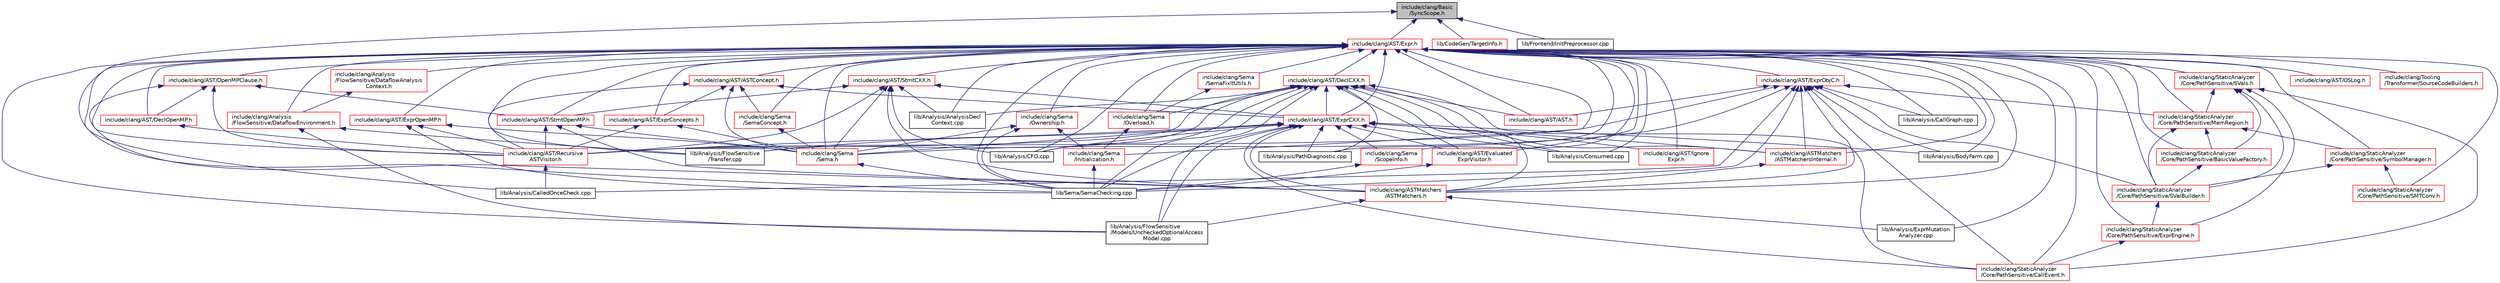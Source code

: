 digraph "include/clang/Basic/SyncScope.h"
{
 // LATEX_PDF_SIZE
  bgcolor="transparent";
  edge [fontname="Helvetica",fontsize="10",labelfontname="Helvetica",labelfontsize="10"];
  node [fontname="Helvetica",fontsize="10",shape=record];
  Node1 [label="include/clang/Basic\l/SyncScope.h",height=0.2,width=0.4,color="black", fillcolor="grey75", style="filled", fontcolor="black",tooltip=" "];
  Node1 -> Node2 [dir="back",color="midnightblue",fontsize="10",style="solid",fontname="Helvetica"];
  Node2 [label="include/clang/AST/Expr.h",height=0.2,width=0.4,color="red",URL="$Expr_8h.html",tooltip=" "];
  Node2 -> Node3 [dir="back",color="midnightblue",fontsize="10",style="solid",fontname="Helvetica"];
  Node3 [label="include/clang/Analysis\l/FlowSensitive/DataflowAnalysis\lContext.h",height=0.2,width=0.4,color="red",URL="$DataflowAnalysisContext_8h.html",tooltip=" "];
  Node3 -> Node4 [dir="back",color="midnightblue",fontsize="10",style="solid",fontname="Helvetica"];
  Node4 [label="include/clang/Analysis\l/FlowSensitive/DataflowEnvironment.h",height=0.2,width=0.4,color="red",URL="$DataflowEnvironment_8h.html",tooltip=" "];
  Node4 -> Node10 [dir="back",color="midnightblue",fontsize="10",style="solid",fontname="Helvetica"];
  Node10 [label="lib/Analysis/FlowSensitive\l/Models/UncheckedOptionalAccess\lModel.cpp",height=0.2,width=0.4,color="black",URL="$UncheckedOptionalAccessModel_8cpp.html",tooltip=" "];
  Node4 -> Node12 [dir="back",color="midnightblue",fontsize="10",style="solid",fontname="Helvetica"];
  Node12 [label="lib/Analysis/FlowSensitive\l/Transfer.cpp",height=0.2,width=0.4,color="black",URL="$Transfer_8cpp.html",tooltip=" "];
  Node2 -> Node4 [dir="back",color="midnightblue",fontsize="10",style="solid",fontname="Helvetica"];
  Node2 -> Node20 [dir="back",color="midnightblue",fontsize="10",style="solid",fontname="Helvetica"];
  Node20 [label="include/clang/AST/AST.h",height=0.2,width=0.4,color="red",URL="$AST_8h.html",tooltip=" "];
  Node2 -> Node35 [dir="back",color="midnightblue",fontsize="10",style="solid",fontname="Helvetica"];
  Node35 [label="include/clang/AST/ASTConcept.h",height=0.2,width=0.4,color="red",URL="$ASTConcept_8h.html",tooltip="This file provides AST data structures related to concepts."];
  Node35 -> Node202 [dir="back",color="midnightblue",fontsize="10",style="solid",fontname="Helvetica"];
  Node202 [label="include/clang/AST/ExprConcepts.h",height=0.2,width=0.4,color="red",URL="$ExprConcepts_8h.html",tooltip=" "];
  Node202 -> Node93 [dir="back",color="midnightblue",fontsize="10",style="solid",fontname="Helvetica"];
  Node93 [label="include/clang/AST/Recursive\lASTVisitor.h",height=0.2,width=0.4,color="red",URL="$RecursiveASTVisitor_8h.html",tooltip=" "];
  Node93 -> Node103 [dir="back",color="midnightblue",fontsize="10",style="solid",fontname="Helvetica"];
  Node103 [label="lib/Analysis/CalledOnceCheck.cpp",height=0.2,width=0.4,color="black",URL="$CalledOnceCheck_8cpp.html",tooltip=" "];
  Node202 -> Node249 [dir="back",color="midnightblue",fontsize="10",style="solid",fontname="Helvetica"];
  Node249 [label="include/clang/Sema\l/Sema.h",height=0.2,width=0.4,color="red",URL="$Sema_8h.html",tooltip=" "];
  Node249 -> Node211 [dir="back",color="midnightblue",fontsize="10",style="solid",fontname="Helvetica"];
  Node211 [label="lib/Sema/SemaChecking.cpp",height=0.2,width=0.4,color="black",URL="$SemaChecking_8cpp.html",tooltip=" "];
  Node35 -> Node323 [dir="back",color="midnightblue",fontsize="10",style="solid",fontname="Helvetica"];
  Node323 [label="include/clang/AST/ExprCXX.h",height=0.2,width=0.4,color="red",URL="$ExprCXX_8h.html",tooltip=" "];
  Node323 -> Node207 [dir="back",color="midnightblue",fontsize="10",style="solid",fontname="Helvetica"];
  Node207 [label="include/clang/AST/Evaluated\lExprVisitor.h",height=0.2,width=0.4,color="red",URL="$EvaluatedExprVisitor_8h.html",tooltip=" "];
  Node207 -> Node211 [dir="back",color="midnightblue",fontsize="10",style="solid",fontname="Helvetica"];
  Node323 -> Node555 [dir="back",color="midnightblue",fontsize="10",style="solid",fontname="Helvetica"];
  Node555 [label="include/clang/AST/Ignore\lExpr.h",height=0.2,width=0.4,color="red",URL="$IgnoreExpr_8h.html",tooltip=" "];
  Node323 -> Node93 [dir="back",color="midnightblue",fontsize="10",style="solid",fontname="Helvetica"];
  Node323 -> Node150 [dir="back",color="midnightblue",fontsize="10",style="solid",fontname="Helvetica"];
  Node150 [label="include/clang/ASTMatchers\l/ASTMatchers.h",height=0.2,width=0.4,color="red",URL="$ASTMatchers_8h.html",tooltip=" "];
  Node150 -> Node22 [dir="back",color="midnightblue",fontsize="10",style="solid",fontname="Helvetica"];
  Node22 [label="lib/Analysis/ExprMutation\lAnalyzer.cpp",height=0.2,width=0.4,color="black",URL="$ExprMutationAnalyzer_8cpp.html",tooltip=" "];
  Node150 -> Node10 [dir="back",color="midnightblue",fontsize="10",style="solid",fontname="Helvetica"];
  Node323 -> Node194 [dir="back",color="midnightblue",fontsize="10",style="solid",fontname="Helvetica"];
  Node194 [label="include/clang/ASTMatchers\l/ASTMatchersInternal.h",height=0.2,width=0.4,color="red",URL="$ASTMatchersInternal_8h.html",tooltip=" "];
  Node194 -> Node150 [dir="back",color="midnightblue",fontsize="10",style="solid",fontname="Helvetica"];
  Node323 -> Node556 [dir="back",color="midnightblue",fontsize="10",style="solid",fontname="Helvetica"];
  Node556 [label="include/clang/Sema\l/ScopeInfo.h",height=0.2,width=0.4,color="red",URL="$ScopeInfo_8h.html",tooltip=" "];
  Node556 -> Node211 [dir="back",color="midnightblue",fontsize="10",style="solid",fontname="Helvetica"];
  Node323 -> Node249 [dir="back",color="midnightblue",fontsize="10",style="solid",fontname="Helvetica"];
  Node323 -> Node364 [dir="back",color="midnightblue",fontsize="10",style="solid",fontname="Helvetica"];
  Node364 [label="include/clang/StaticAnalyzer\l/Core/PathSensitive/CallEvent.h",height=0.2,width=0.4,color="red",URL="$CallEvent_8h.html",tooltip=" "];
  Node323 -> Node558 [dir="back",color="midnightblue",fontsize="10",style="solid",fontname="Helvetica"];
  Node558 [label="lib/Analysis/BodyFarm.cpp",height=0.2,width=0.4,color="black",URL="$BodyFarm_8cpp.html",tooltip=" "];
  Node323 -> Node215 [dir="back",color="midnightblue",fontsize="10",style="solid",fontname="Helvetica"];
  Node215 [label="lib/Analysis/CFG.cpp",height=0.2,width=0.4,color="black",URL="$CFG_8cpp.html",tooltip=" "];
  Node323 -> Node216 [dir="back",color="midnightblue",fontsize="10",style="solid",fontname="Helvetica"];
  Node216 [label="lib/Analysis/Consumed.cpp",height=0.2,width=0.4,color="black",URL="$Consumed_8cpp.html",tooltip=" "];
  Node323 -> Node10 [dir="back",color="midnightblue",fontsize="10",style="solid",fontname="Helvetica"];
  Node323 -> Node12 [dir="back",color="midnightblue",fontsize="10",style="solid",fontname="Helvetica"];
  Node323 -> Node498 [dir="back",color="midnightblue",fontsize="10",style="solid",fontname="Helvetica"];
  Node498 [label="lib/Analysis/PathDiagnostic.cpp",height=0.2,width=0.4,color="black",URL="$PathDiagnostic_8cpp.html",tooltip=" "];
  Node323 -> Node211 [dir="back",color="midnightblue",fontsize="10",style="solid",fontname="Helvetica"];
  Node35 -> Node93 [dir="back",color="midnightblue",fontsize="10",style="solid",fontname="Helvetica"];
  Node35 -> Node249 [dir="back",color="midnightblue",fontsize="10",style="solid",fontname="Helvetica"];
  Node35 -> Node630 [dir="back",color="midnightblue",fontsize="10",style="solid",fontname="Helvetica"];
  Node630 [label="include/clang/Sema\l/SemaConcept.h",height=0.2,width=0.4,color="red",URL="$SemaConcept_8h.html",tooltip=" "];
  Node630 -> Node249 [dir="back",color="midnightblue",fontsize="10",style="solid",fontname="Helvetica"];
  Node2 -> Node646 [dir="back",color="midnightblue",fontsize="10",style="solid",fontname="Helvetica"];
  Node646 [label="include/clang/AST/DeclCXX.h",height=0.2,width=0.4,color="red",URL="$DeclCXX_8h.html",tooltip=" "];
  Node646 -> Node20 [dir="back",color="midnightblue",fontsize="10",style="solid",fontname="Helvetica"];
  Node646 -> Node207 [dir="back",color="midnightblue",fontsize="10",style="solid",fontname="Helvetica"];
  Node646 -> Node323 [dir="back",color="midnightblue",fontsize="10",style="solid",fontname="Helvetica"];
  Node646 -> Node93 [dir="back",color="midnightblue",fontsize="10",style="solid",fontname="Helvetica"];
  Node646 -> Node150 [dir="back",color="midnightblue",fontsize="10",style="solid",fontname="Helvetica"];
  Node646 -> Node194 [dir="back",color="midnightblue",fontsize="10",style="solid",fontname="Helvetica"];
  Node646 -> Node628 [dir="back",color="midnightblue",fontsize="10",style="solid",fontname="Helvetica"];
  Node628 [label="include/clang/Sema\l/Overload.h",height=0.2,width=0.4,color="red",URL="$Overload_8h.html",tooltip=" "];
  Node628 -> Node629 [dir="back",color="midnightblue",fontsize="10",style="solid",fontname="Helvetica"];
  Node629 [label="include/clang/Sema\l/Initialization.h",height=0.2,width=0.4,color="red",URL="$Initialization_8h.html",tooltip=" "];
  Node629 -> Node211 [dir="back",color="midnightblue",fontsize="10",style="solid",fontname="Helvetica"];
  Node646 -> Node364 [dir="back",color="midnightblue",fontsize="10",style="solid",fontname="Helvetica"];
  Node646 -> Node214 [dir="back",color="midnightblue",fontsize="10",style="solid",fontname="Helvetica"];
  Node214 [label="lib/Analysis/AnalysisDecl\lContext.cpp",height=0.2,width=0.4,color="black",URL="$AnalysisDeclContext_8cpp.html",tooltip=" "];
  Node646 -> Node215 [dir="back",color="midnightblue",fontsize="10",style="solid",fontname="Helvetica"];
  Node646 -> Node216 [dir="back",color="midnightblue",fontsize="10",style="solid",fontname="Helvetica"];
  Node646 -> Node10 [dir="back",color="midnightblue",fontsize="10",style="solid",fontname="Helvetica"];
  Node646 -> Node12 [dir="back",color="midnightblue",fontsize="10",style="solid",fontname="Helvetica"];
  Node646 -> Node498 [dir="back",color="midnightblue",fontsize="10",style="solid",fontname="Helvetica"];
  Node646 -> Node211 [dir="back",color="midnightblue",fontsize="10",style="solid",fontname="Helvetica"];
  Node2 -> Node752 [dir="back",color="midnightblue",fontsize="10",style="solid",fontname="Helvetica"];
  Node752 [label="include/clang/AST/DeclOpenMP.h",height=0.2,width=0.4,color="red",URL="$DeclOpenMP_8h.html",tooltip=" "];
  Node752 -> Node93 [dir="back",color="midnightblue",fontsize="10",style="solid",fontname="Helvetica"];
  Node2 -> Node207 [dir="back",color="midnightblue",fontsize="10",style="solid",fontname="Helvetica"];
  Node2 -> Node202 [dir="back",color="midnightblue",fontsize="10",style="solid",fontname="Helvetica"];
  Node2 -> Node323 [dir="back",color="midnightblue",fontsize="10",style="solid",fontname="Helvetica"];
  Node2 -> Node755 [dir="back",color="midnightblue",fontsize="10",style="solid",fontname="Helvetica"];
  Node755 [label="include/clang/AST/ExprObjC.h",height=0.2,width=0.4,color="red",URL="$ExprObjC_8h.html",tooltip=" "];
  Node755 -> Node20 [dir="back",color="midnightblue",fontsize="10",style="solid",fontname="Helvetica"];
  Node755 -> Node93 [dir="back",color="midnightblue",fontsize="10",style="solid",fontname="Helvetica"];
  Node755 -> Node150 [dir="back",color="midnightblue",fontsize="10",style="solid",fontname="Helvetica"];
  Node755 -> Node194 [dir="back",color="midnightblue",fontsize="10",style="solid",fontname="Helvetica"];
  Node755 -> Node249 [dir="back",color="midnightblue",fontsize="10",style="solid",fontname="Helvetica"];
  Node755 -> Node364 [dir="back",color="midnightblue",fontsize="10",style="solid",fontname="Helvetica"];
  Node755 -> Node533 [dir="back",color="midnightblue",fontsize="10",style="solid",fontname="Helvetica"];
  Node533 [label="include/clang/StaticAnalyzer\l/Core/PathSensitive/MemRegion.h",height=0.2,width=0.4,color="red",URL="$MemRegion_8h.html",tooltip=" "];
  Node533 -> Node534 [dir="back",color="midnightblue",fontsize="10",style="solid",fontname="Helvetica"];
  Node534 [label="include/clang/StaticAnalyzer\l/Core/PathSensitive/BasicValueFactory.h",height=0.2,width=0.4,color="red",URL="$BasicValueFactory_8h.html",tooltip=" "];
  Node534 -> Node535 [dir="back",color="midnightblue",fontsize="10",style="solid",fontname="Helvetica"];
  Node535 [label="include/clang/StaticAnalyzer\l/Core/PathSensitive/SValBuilder.h",height=0.2,width=0.4,color="red",URL="$SValBuilder_8h.html",tooltip=" "];
  Node535 -> Node363 [dir="back",color="midnightblue",fontsize="10",style="solid",fontname="Helvetica"];
  Node363 [label="include/clang/StaticAnalyzer\l/Core/PathSensitive/ExprEngine.h",height=0.2,width=0.4,color="red",URL="$ExprEngine_8h.html",tooltip=" "];
  Node363 -> Node364 [dir="back",color="midnightblue",fontsize="10",style="solid",fontname="Helvetica"];
  Node533 -> Node535 [dir="back",color="midnightblue",fontsize="10",style="solid",fontname="Helvetica"];
  Node533 -> Node541 [dir="back",color="midnightblue",fontsize="10",style="solid",fontname="Helvetica"];
  Node541 [label="include/clang/StaticAnalyzer\l/Core/PathSensitive/SymbolManager.h",height=0.2,width=0.4,color="red",URL="$SymbolManager_8h.html",tooltip=" "];
  Node541 -> Node542 [dir="back",color="midnightblue",fontsize="10",style="solid",fontname="Helvetica"];
  Node542 [label="include/clang/StaticAnalyzer\l/Core/PathSensitive/SMTConv.h",height=0.2,width=0.4,color="red",URL="$SMTConv_8h.html",tooltip=" "];
  Node541 -> Node535 [dir="back",color="midnightblue",fontsize="10",style="solid",fontname="Helvetica"];
  Node755 -> Node535 [dir="back",color="midnightblue",fontsize="10",style="solid",fontname="Helvetica"];
  Node755 -> Node558 [dir="back",color="midnightblue",fontsize="10",style="solid",fontname="Helvetica"];
  Node755 -> Node103 [dir="back",color="midnightblue",fontsize="10",style="solid",fontname="Helvetica"];
  Node755 -> Node95 [dir="back",color="midnightblue",fontsize="10",style="solid",fontname="Helvetica"];
  Node95 [label="lib/Analysis/CallGraph.cpp",height=0.2,width=0.4,color="black",URL="$CallGraph_8cpp.html",tooltip=" "];
  Node755 -> Node211 [dir="back",color="midnightblue",fontsize="10",style="solid",fontname="Helvetica"];
  Node2 -> Node758 [dir="back",color="midnightblue",fontsize="10",style="solid",fontname="Helvetica"];
  Node758 [label="include/clang/AST/ExprOpenMP.h",height=0.2,width=0.4,color="red",URL="$ExprOpenMP_8h.html",tooltip=" "];
  Node758 -> Node93 [dir="back",color="midnightblue",fontsize="10",style="solid",fontname="Helvetica"];
  Node758 -> Node249 [dir="back",color="midnightblue",fontsize="10",style="solid",fontname="Helvetica"];
  Node758 -> Node211 [dir="back",color="midnightblue",fontsize="10",style="solid",fontname="Helvetica"];
  Node2 -> Node555 [dir="back",color="midnightblue",fontsize="10",style="solid",fontname="Helvetica"];
  Node2 -> Node759 [dir="back",color="midnightblue",fontsize="10",style="solid",fontname="Helvetica"];
  Node759 [label="include/clang/AST/OpenMPClause.h",height=0.2,width=0.4,color="red",URL="$OpenMPClause_8h.html",tooltip=" "];
  Node759 -> Node752 [dir="back",color="midnightblue",fontsize="10",style="solid",fontname="Helvetica"];
  Node759 -> Node93 [dir="back",color="midnightblue",fontsize="10",style="solid",fontname="Helvetica"];
  Node759 -> Node760 [dir="back",color="midnightblue",fontsize="10",style="solid",fontname="Helvetica"];
  Node760 [label="include/clang/AST/StmtOpenMP.h",height=0.2,width=0.4,color="red",URL="$StmtOpenMP_8h.html",tooltip=" "];
  Node760 -> Node93 [dir="back",color="midnightblue",fontsize="10",style="solid",fontname="Helvetica"];
  Node760 -> Node150 [dir="back",color="midnightblue",fontsize="10",style="solid",fontname="Helvetica"];
  Node760 -> Node249 [dir="back",color="midnightblue",fontsize="10",style="solid",fontname="Helvetica"];
  Node759 -> Node150 [dir="back",color="midnightblue",fontsize="10",style="solid",fontname="Helvetica"];
  Node2 -> Node762 [dir="back",color="midnightblue",fontsize="10",style="solid",fontname="Helvetica"];
  Node762 [label="include/clang/AST/OSLog.h",height=0.2,width=0.4,color="red",URL="$OSLog_8h.html",tooltip=" "];
  Node2 -> Node93 [dir="back",color="midnightblue",fontsize="10",style="solid",fontname="Helvetica"];
  Node2 -> Node764 [dir="back",color="midnightblue",fontsize="10",style="solid",fontname="Helvetica"];
  Node764 [label="include/clang/AST/StmtCXX.h",height=0.2,width=0.4,color="red",URL="$StmtCXX_8h.html",tooltip=" "];
  Node764 -> Node323 [dir="back",color="midnightblue",fontsize="10",style="solid",fontname="Helvetica"];
  Node764 -> Node93 [dir="back",color="midnightblue",fontsize="10",style="solid",fontname="Helvetica"];
  Node764 -> Node760 [dir="back",color="midnightblue",fontsize="10",style="solid",fontname="Helvetica"];
  Node764 -> Node150 [dir="back",color="midnightblue",fontsize="10",style="solid",fontname="Helvetica"];
  Node764 -> Node249 [dir="back",color="midnightblue",fontsize="10",style="solid",fontname="Helvetica"];
  Node764 -> Node214 [dir="back",color="midnightblue",fontsize="10",style="solid",fontname="Helvetica"];
  Node764 -> Node215 [dir="back",color="midnightblue",fontsize="10",style="solid",fontname="Helvetica"];
  Node2 -> Node760 [dir="back",color="midnightblue",fontsize="10",style="solid",fontname="Helvetica"];
  Node2 -> Node150 [dir="back",color="midnightblue",fontsize="10",style="solid",fontname="Helvetica"];
  Node2 -> Node194 [dir="back",color="midnightblue",fontsize="10",style="solid",fontname="Helvetica"];
  Node2 -> Node629 [dir="back",color="midnightblue",fontsize="10",style="solid",fontname="Helvetica"];
  Node2 -> Node628 [dir="back",color="midnightblue",fontsize="10",style="solid",fontname="Helvetica"];
  Node2 -> Node767 [dir="back",color="midnightblue",fontsize="10",style="solid",fontname="Helvetica"];
  Node767 [label="include/clang/Sema\l/Ownership.h",height=0.2,width=0.4,color="red",URL="$Ownership_8h.html",tooltip=" "];
  Node767 -> Node629 [dir="back",color="midnightblue",fontsize="10",style="solid",fontname="Helvetica"];
  Node767 -> Node249 [dir="back",color="midnightblue",fontsize="10",style="solid",fontname="Helvetica"];
  Node767 -> Node211 [dir="back",color="midnightblue",fontsize="10",style="solid",fontname="Helvetica"];
  Node2 -> Node556 [dir="back",color="midnightblue",fontsize="10",style="solid",fontname="Helvetica"];
  Node2 -> Node249 [dir="back",color="midnightblue",fontsize="10",style="solid",fontname="Helvetica"];
  Node2 -> Node630 [dir="back",color="midnightblue",fontsize="10",style="solid",fontname="Helvetica"];
  Node2 -> Node770 [dir="back",color="midnightblue",fontsize="10",style="solid",fontname="Helvetica"];
  Node770 [label="include/clang/Sema\l/SemaFixItUtils.h",height=0.2,width=0.4,color="red",URL="$SemaFixItUtils_8h.html",tooltip=" "];
  Node770 -> Node628 [dir="back",color="midnightblue",fontsize="10",style="solid",fontname="Helvetica"];
  Node2 -> Node534 [dir="back",color="midnightblue",fontsize="10",style="solid",fontname="Helvetica"];
  Node2 -> Node364 [dir="back",color="midnightblue",fontsize="10",style="solid",fontname="Helvetica"];
  Node2 -> Node363 [dir="back",color="midnightblue",fontsize="10",style="solid",fontname="Helvetica"];
  Node2 -> Node533 [dir="back",color="midnightblue",fontsize="10",style="solid",fontname="Helvetica"];
  Node2 -> Node542 [dir="back",color="midnightblue",fontsize="10",style="solid",fontname="Helvetica"];
  Node2 -> Node535 [dir="back",color="midnightblue",fontsize="10",style="solid",fontname="Helvetica"];
  Node2 -> Node771 [dir="back",color="midnightblue",fontsize="10",style="solid",fontname="Helvetica"];
  Node771 [label="include/clang/StaticAnalyzer\l/Core/PathSensitive/SVals.h",height=0.2,width=0.4,color="red",URL="$SVals_8h.html",tooltip=" "];
  Node771 -> Node534 [dir="back",color="midnightblue",fontsize="10",style="solid",fontname="Helvetica"];
  Node771 -> Node364 [dir="back",color="midnightblue",fontsize="10",style="solid",fontname="Helvetica"];
  Node771 -> Node363 [dir="back",color="midnightblue",fontsize="10",style="solid",fontname="Helvetica"];
  Node771 -> Node533 [dir="back",color="midnightblue",fontsize="10",style="solid",fontname="Helvetica"];
  Node771 -> Node535 [dir="back",color="midnightblue",fontsize="10",style="solid",fontname="Helvetica"];
  Node2 -> Node541 [dir="back",color="midnightblue",fontsize="10",style="solid",fontname="Helvetica"];
  Node2 -> Node773 [dir="back",color="midnightblue",fontsize="10",style="solid",fontname="Helvetica"];
  Node773 [label="include/clang/Tooling\l/Transformer/SourceCodeBuilders.h",height=0.2,width=0.4,color="red",URL="$SourceCodeBuilders_8h.html",tooltip=" "];
  Node2 -> Node214 [dir="back",color="midnightblue",fontsize="10",style="solid",fontname="Helvetica"];
  Node2 -> Node558 [dir="back",color="midnightblue",fontsize="10",style="solid",fontname="Helvetica"];
  Node2 -> Node103 [dir="back",color="midnightblue",fontsize="10",style="solid",fontname="Helvetica"];
  Node2 -> Node95 [dir="back",color="midnightblue",fontsize="10",style="solid",fontname="Helvetica"];
  Node2 -> Node215 [dir="back",color="midnightblue",fontsize="10",style="solid",fontname="Helvetica"];
  Node2 -> Node216 [dir="back",color="midnightblue",fontsize="10",style="solid",fontname="Helvetica"];
  Node2 -> Node22 [dir="back",color="midnightblue",fontsize="10",style="solid",fontname="Helvetica"];
  Node2 -> Node10 [dir="back",color="midnightblue",fontsize="10",style="solid",fontname="Helvetica"];
  Node2 -> Node12 [dir="back",color="midnightblue",fontsize="10",style="solid",fontname="Helvetica"];
  Node2 -> Node498 [dir="back",color="midnightblue",fontsize="10",style="solid",fontname="Helvetica"];
  Node2 -> Node211 [dir="back",color="midnightblue",fontsize="10",style="solid",fontname="Helvetica"];
  Node1 -> Node609 [dir="back",color="midnightblue",fontsize="10",style="solid",fontname="Helvetica"];
  Node609 [label="lib/CodeGen/TargetInfo.h",height=0.2,width=0.4,color="red",URL="$lib_2CodeGen_2TargetInfo_8h.html",tooltip=" "];
  Node1 -> Node303 [dir="back",color="midnightblue",fontsize="10",style="solid",fontname="Helvetica"];
  Node303 [label="lib/Frontend/InitPreprocessor.cpp",height=0.2,width=0.4,color="black",URL="$InitPreprocessor_8cpp.html",tooltip=" "];
  Node1 -> Node211 [dir="back",color="midnightblue",fontsize="10",style="solid",fontname="Helvetica"];
}
